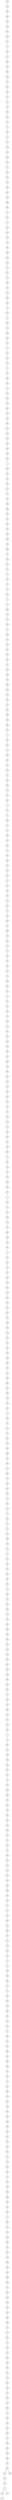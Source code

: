 graph {
  250 -- 132;
  132 -- 268;
  268 -- 266;
  266 -- 165;
  165 -- 216;
  216 -- 234;
  234 -- 319;
  319 -- 192;
  192 -- 67;
  67 -- 343;
  343 -- 217;
  217 -- 206;
  206 -- 351;
  351 -- 488;
  488 -- 258;
  258 -- 35;
  35 -- 335;
  335 -- 169;
  169 -- 93;
  93 -- 16;
  16 -- 40;
  40 -- 329;
  329 -- 437;
  437 -- 417;
  417 -- 76;
  76 -- 185;
  185 -- 70;
  70 -- 142;
  142 -- 279;
  279 -- 215;
  215 -- 330;
  330 -- 245;
  245 -- 277;
  277 -- 447;
  447 -- 295;
  295 -- 222;
  222 -- 448;
  448 -- 336;
  336 -- 452;
  452 -- 396;
  396 -- 499;
  499 -- 0;
  0 -- 446;
  446 -- 74;
  74 -- 261;
  261 -- 129;
  129 -- 155;
  155 -- 25;
  25 -- 160;
  160 -- 356;
  356 -- 324;
  324 -- 146;
  146 -- 271;
  271 -- 247;
  247 -- 273;
  273 -- 220;
  220 -- 56;
  56 -- 376;
  376 -- 465;
  465 -- 463;
  463 -- 10;
  10 -- 276;
  276 -- 51;
  51 -- 464;
  464 -- 111;
  111 -- 338;
  338 -- 494;
  494 -- 223;
  223 -- 47;
  47 -- 44;
  44 -- 442;
  442 -- 371;
  371 -- 6;
  6 -- 49;
  49 -- 391;
  391 -- 183;
  183 -- 71;
  71 -- 150;
  150 -- 337;
  337 -- 123;
  123 -- 340;
  340 -- 357;
  357 -- 197;
  197 -- 289;
  289 -- 227;
  227 -- 412;
  412 -- 443;
  443 -- 180;
  180 -- 458;
  458 -- 348;
  348 -- 434;
  434 -- 7;
  7 -- 328;
  328 -- 166;
  166 -- 48;
  48 -- 300;
  300 -- 125;
  125 -- 34;
  34 -- 81;
  81 -- 199;
  199 -- 386;
  386 -- 259;
  259 -- 68;
  68 -- 364;
  364 -- 402;
  402 -- 296;
  296 -- 453;
  453 -- 424;
  424 -- 298;
  298 -- 23;
  23 -- 109;
  109 -- 121;
  121 -- 211;
  211 -- 9;
  9 -- 24;
  24 -- 28;
  28 -- 79;
  79 -- 162;
  162 -- 72;
  72 -- 5;
  5 -- 469;
  469 -- 431;
  431 -- 275;
  275 -- 239;
  239 -- 27;
  27 -- 228;
  228 -- 221;
  221 -- 176;
  176 -- 60;
  60 -- 339;
  339 -- 99;
  99 -- 63;
  63 -- 126;
  126 -- 238;
  238 -- 104;
  104 -- 395;
  395 -- 346;
  346 -- 118;
  118 -- 159;
  159 -- 178;
  178 -- 397;
  397 -- 208;
  208 -- 252;
  252 -- 480;
  480 -- 120;
  120 -- 8;
  8 -- 39;
  39 -- 136;
  136 -- 171;
  171 -- 194;
  194 -- 341;
  341 -- 96;
  96 -- 378;
  378 -- 94;
  94 -- 419;
  419 -- 459;
  459 -- 157;
  157 -- 407;
  407 -- 392;
  392 -- 4;
  4 -- 30;
  30 -- 37;
  37 -- 409;
  409 -- 78;
  78 -- 113;
  113 -- 229;
  229 -- 116;
  116 -- 381;
  381 -- 41;
  41 -- 284;
  284 -- 286;
  286 -- 154;
  154 -- 161;
  161 -- 311;
  311 -- 117;
  117 -- 103;
  103 -- 90;
  90 -- 152;
  152 -- 134;
  134 -- 342;
  342 -- 20;
  20 -- 282;
  282 -- 456;
  456 -- 92;
  92 -- 466;
  466 -- 133;
  133 -- 491;
  491 -- 110;
  110 -- 373;
  373 -- 143;
  143 -- 69;
  69 -- 482;
  482 -- 187;
  187 -- 272;
  272 -- 408;
  408 -- 291;
  291 -- 233;
  233 -- 11;
  11 -- 46;
  46 -- 85;
  85 -- 182;
  182 -- 115;
  115 -- 145;
  145 -- 477;
  477 -- 164;
  164 -- 475;
  475 -- 224;
  224 -- 186;
  186 -- 368;
  368 -- 312;
  312 -- 403;
  403 -- 105;
  105 -- 236;
  236 -- 461;
  461 -- 139;
  139 -- 418;
  418 -- 449;
  449 -- 240;
  240 -- 470;
  470 -- 38;
  38 -- 64;
  64 -- 244;
  244 -- 173;
  173 -- 124;
  124 -- 429;
  429 -- 163;
  163 -- 50;
  50 -- 293;
  293 -- 362;
  362 -- 57;
  57 -- 66;
  66 -- 316;
  316 -- 55;
  55 -- 140;
  140 -- 290;
  290 -- 200;
  200 -- 237;
  237 -- 2;
  2 -- 305;
  305 -- 174;
  174 -- 43;
  43 -- 306;
  306 -- 122;
  122 -- 29;
  29 -- 168;
  168 -- 249;
  249 -- 254;
  254 -- 89;
  89 -- 1;
  1 -- 80;
  80 -- 322;
  322 -- 18;
  18 -- 62;
  62 -- 243;
  243 -- 119;
  119 -- 301;
  301 -- 179;
  179 -- 344;
  344 -- 367;
  367 -- 213;
  213 -- 323;
  323 -- 131;
  131 -- 193;
  193 -- 100;
  100 -- 170;
  170 -- 430;
  430 -- 59;
  59 -- 481;
  481 -- 230;
  230 -- 400;
  400 -- 205;
  205 -- 347;
  347 -- 36;
  36 -- 358;
  358 -- 398;
  398 -- 476;
  476 -- 399;
  399 -- 423;
  423 -- 352;
  352 -- 108;
  108 -- 17;
  17 -- 479;
  479 -- 58;
  58 -- 317;
  317 -- 91;
  91 -- 294;
  294 -- 314;
  314 -- 209;
  209 -- 486;
  486 -- 33;
  33 -- 260;
  260 -- 112;
  112 -- 366;
  366 -- 411;
  411 -- 283;
  283 -- 184;
  184 -- 242;
  242 -- 15;
  15 -- 433;
  433 -- 413;
  413 -- 75;
  75 -- 188;
  188 -- 87;
  87 -- 175;
  175 -- 414;
  414 -- 436;
  436 -- 235;
  235 -- 427;
  427 -- 12;
  12 -- 135;
  135 -- 26;
  26 -- 86;
  86 -- 251;
  251 -- 88;
  88 -- 255;
  255 -- 177;
  177 -- 389;
  389 -- 167;
  167 -- 370;
  370 -- 365;
  365 -- 214;
  214 -- 432;
  432 -- 492;
  492 -- 406;
  406 -- 102;
  102 -- 404;
  404 -- 151;
  151 -- 156;
  156 -- 451;
  451 -- 307;
  307 -- 302;
  302 -- 435;
  435 -- 326;
  326 -- 384;
  384 -- 441;
  441 -- 387;
  387 -- 45;
  45 -- 299;
  299 -- 487;
  487 -- 280;
  280 -- 191;
  191 -- 421;
  421 -- 232;
  232 -- 263;
  263 -- 3;
  3 -- 73;
  73 -- 360;
  360 -- 327;
  327 -- 138;
  138 -- 195;
  195 -- 149;
  149 -- 497;
  497 -- 98;
  98 -- 19;
  19 -- 204;
  204 -- 256;
  256 -- 496;
  496 -- 321;
  321 -- 440;
  440 -- 153;
  153 -- 450;
  450 -- 425;
  425 -- 246;
  246 -- 285;
  285 -- 457;
  457 -- 21;
  21 -- 331;
  331 -- 54;
  54 -- 198;
  198 -- 303;
  303 -- 471;
  471 -- 420;
  420 -- 422;
  422 -- 158;
  158 -- 262;
  262 -- 393;
  393 -- 148;
  148 -- 210;
  210 -- 374;
  374 -- 32;
  32 -- 379;
  379 -- 359;
  359 -- 101;
  101 -- 394;
  394 -- 225;
  225 -- 377;
  377 -- 274;
  274 -- 416;
  416 -- 315;
  315 -- 22;
  22 -- 13;
  13 -- 334;
  334 -- 269;
  269 -- 462;
  462 -- 42;
  42 -- 141;
  141 -- 438;
  438 -- 190;
  190 -- 318;
  318 -- 382;
  382 -- 281;
  281 -- 375;
  375 -- 333;
  333 -- 97;
  97 -- 390;
  390 -- 444;
  444 -- 267;
  267 -- 363;
  363 -- 361;
  361 -- 460;
  460 -- 226;
  226 -- 95;
  95 -- 84;
  84 -- 14;
  14 -- 405;
  405 -- 498;
  498 -- 278;
  278 -- 287;
  287 -- 106;
  106 -- 354;
  354 -- 383;
  383 -- 288;
  288 -- 385;
  385 -- 454;
  454 -- 401;
  401 -- 473;
  473 -- 231;
  231 -- 355;
  355 -- 201;
  201 -- 114;
  114 -- 345;
  345 -- 380;
  380 -- 83;
  83 -- 270;
  270 -- 332;
  332 -- 196;
  196 -- 468;
  468 -- 428;
  428 -- 350;
  350 -- 349;
  349 -- 31;
  31 -- 309;
  309 -- 241;
  241 -- 478;
  478 -- 325;
  325 -- 304;
  304 -- 253;
  253 -- 207;
  207 -- 474;
  474 -- 369;
  369 -- 248;
  248 -- 455;
  455 -- 484;
  484 -- 203;
  203 -- 372;
  372 -- 310;
  310 -- 292;
  292 -- 320;
  320 -- 202;
  202 -- 130;
  130 -- 490;
  490 -- 489;
  489 -- 127;
  127 -- 172;
  172 -- 353;
  353 -- 52;
  52 -- 128;
  128 -- 107;
  107 -- 189;
  189 -- 181;
  181 -- 439;
  439 -- 65;
  65 -- 313;
  313 -- 264;
  264 -- 219;
  219 -- 82;
  82 -- 218;
  218 -- 257;
  257 -- 308;
  308 -- 61;
  61 -- 485;
  485 -- 445;
  445 -- 144;
  144 -- 388;
  388 -- 53;
  53 -- 265;
  265 -- 495;
  495 -- 410;
  410 -- 483;
  483 -- 297;
  297 -- 467;
  467 -- 212;
  212 -- 426;
  426 -- 472;
  472 -- 77;
  77 -- 415;
  415 -- 147;
  77 -- 137;
  467 -- 493;
}

